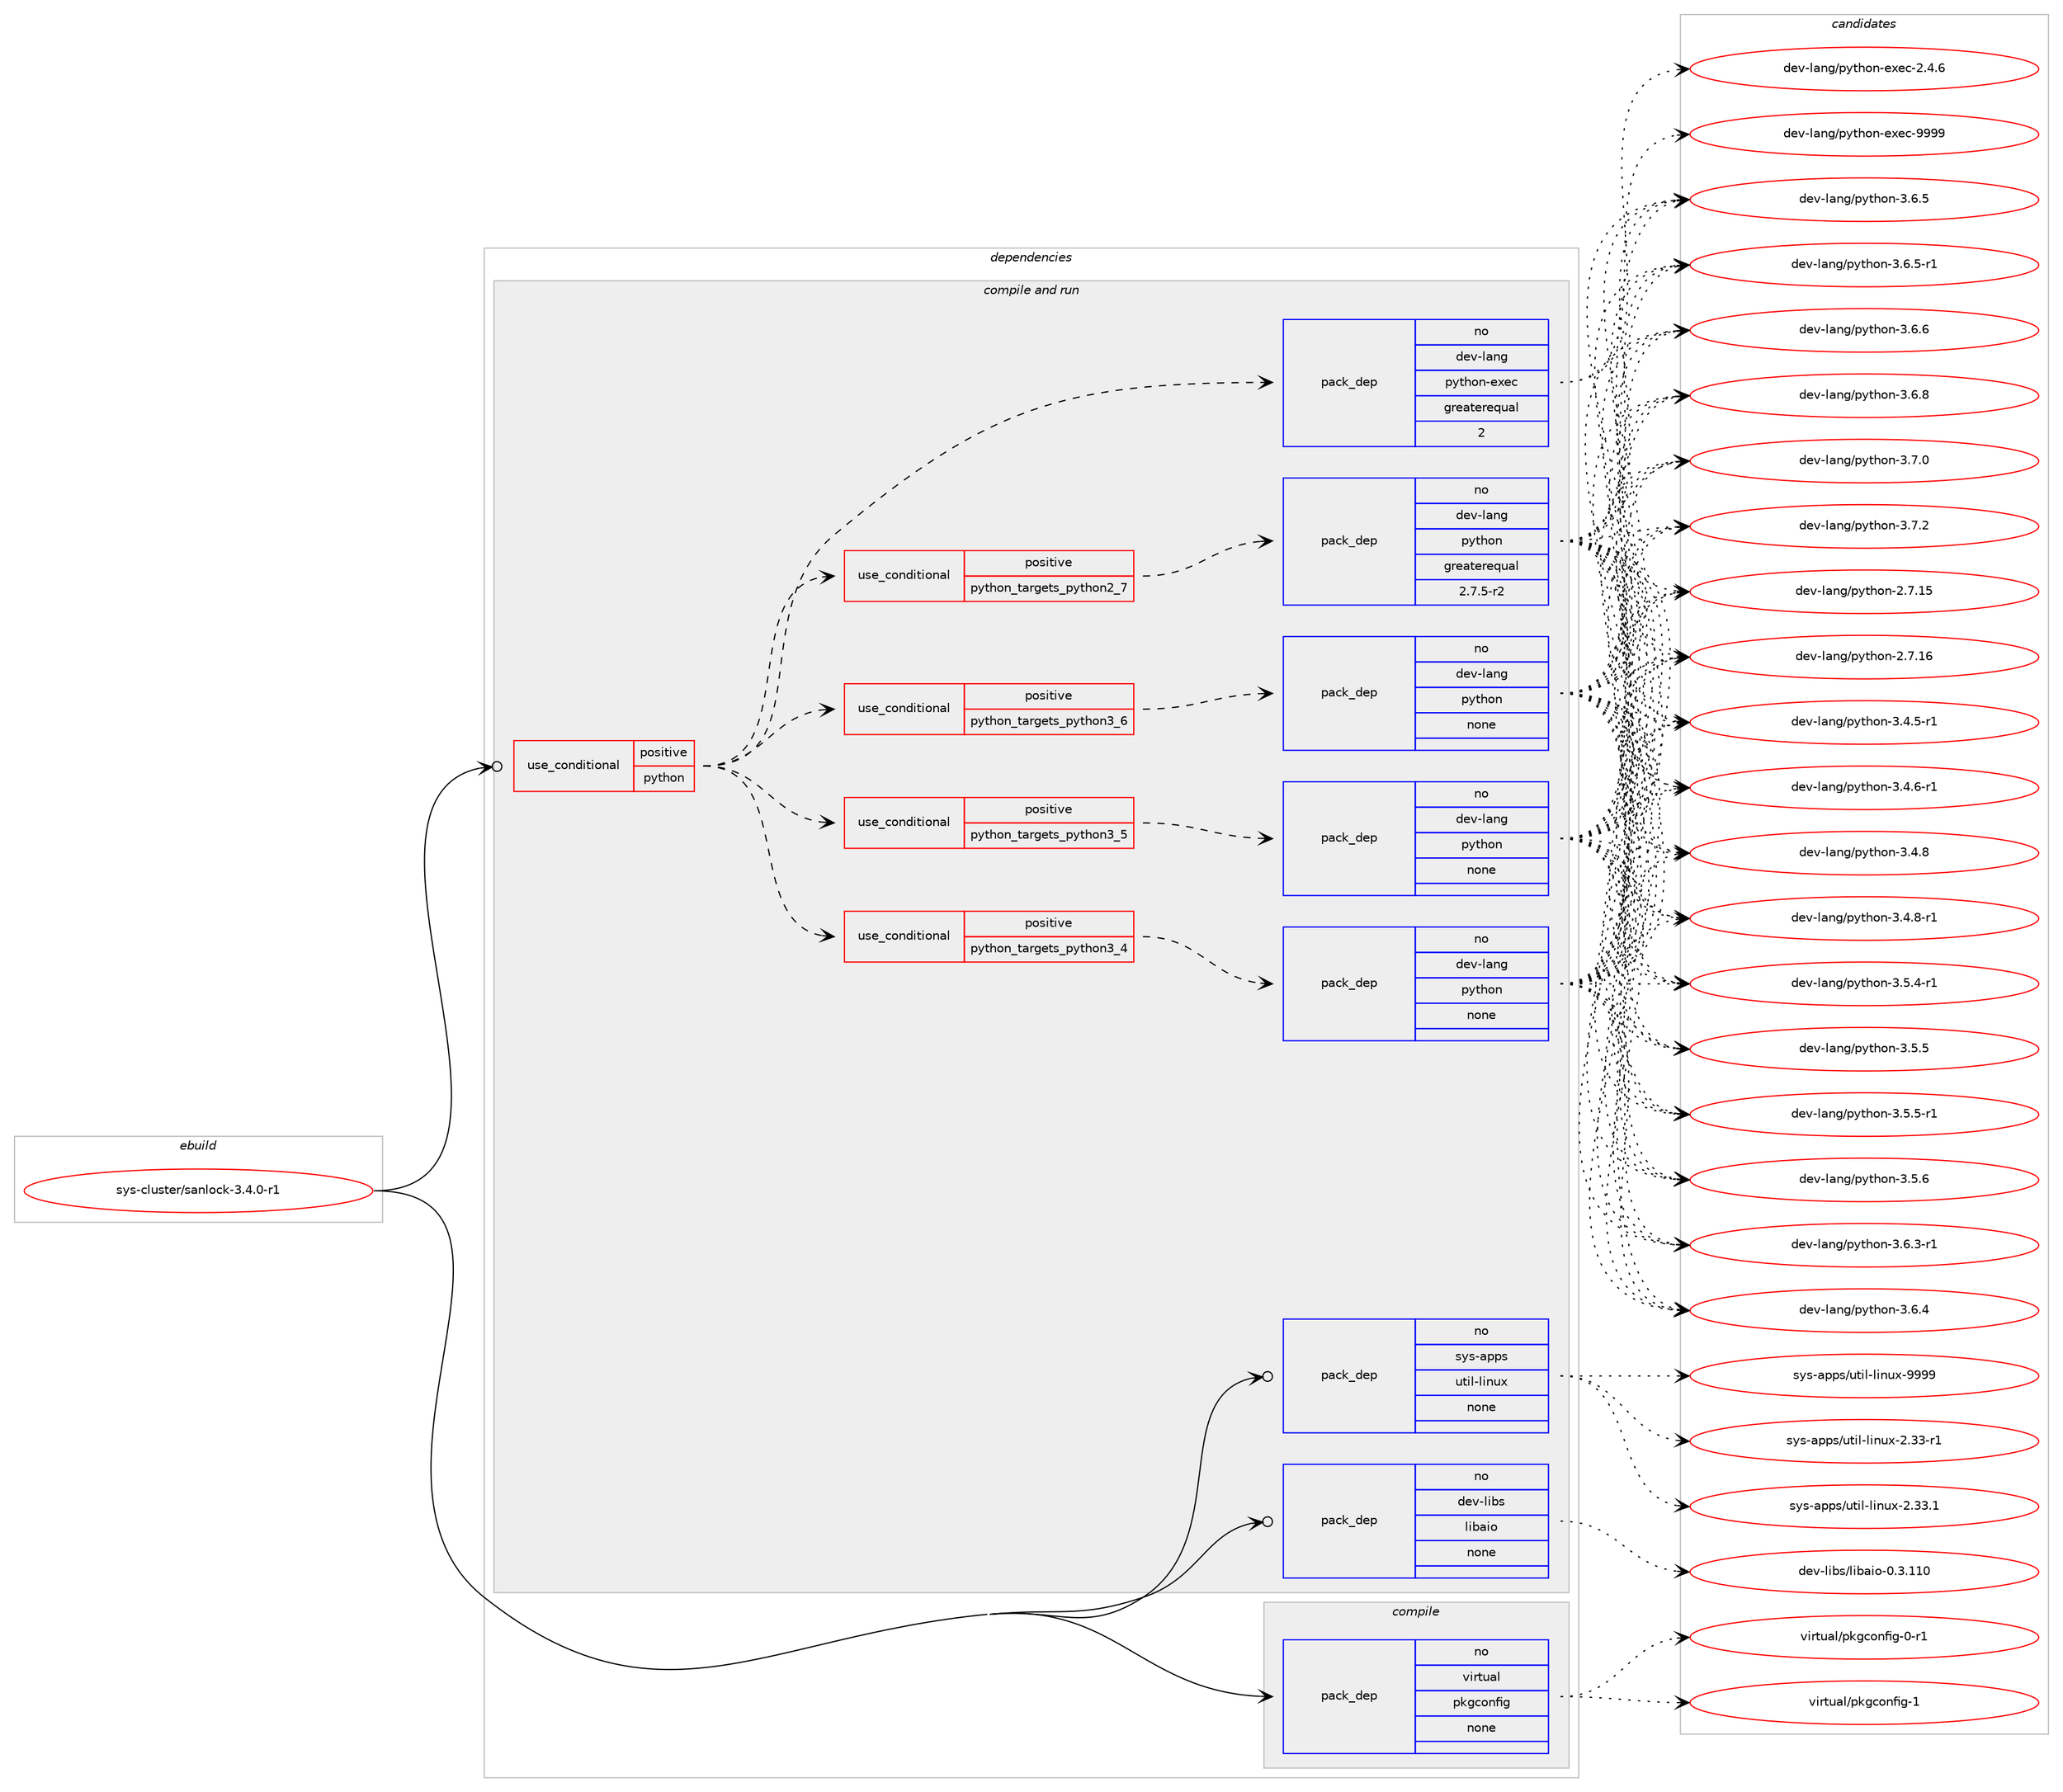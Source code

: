 digraph prolog {

# *************
# Graph options
# *************

newrank=true;
concentrate=true;
compound=true;
graph [rankdir=LR,fontname=Helvetica,fontsize=10,ranksep=1.5];#, ranksep=2.5, nodesep=0.2];
edge  [arrowhead=vee];
node  [fontname=Helvetica,fontsize=10];

# **********
# The ebuild
# **********

subgraph cluster_leftcol {
color=gray;
rank=same;
label=<<i>ebuild</i>>;
id [label="sys-cluster/sanlock-3.4.0-r1", color=red, width=4, href="../sys-cluster/sanlock-3.4.0-r1.svg"];
}

# ****************
# The dependencies
# ****************

subgraph cluster_midcol {
color=gray;
label=<<i>dependencies</i>>;
subgraph cluster_compile {
fillcolor="#eeeeee";
style=filled;
label=<<i>compile</i>>;
subgraph pack1238288 {
dependency1725734 [label=<<TABLE BORDER="0" CELLBORDER="1" CELLSPACING="0" CELLPADDING="4" WIDTH="220"><TR><TD ROWSPAN="6" CELLPADDING="30">pack_dep</TD></TR><TR><TD WIDTH="110">no</TD></TR><TR><TD>virtual</TD></TR><TR><TD>pkgconfig</TD></TR><TR><TD>none</TD></TR><TR><TD></TD></TR></TABLE>>, shape=none, color=blue];
}
id:e -> dependency1725734:w [weight=20,style="solid",arrowhead="vee"];
}
subgraph cluster_compileandrun {
fillcolor="#eeeeee";
style=filled;
label=<<i>compile and run</i>>;
subgraph cond459174 {
dependency1725735 [label=<<TABLE BORDER="0" CELLBORDER="1" CELLSPACING="0" CELLPADDING="4"><TR><TD ROWSPAN="3" CELLPADDING="10">use_conditional</TD></TR><TR><TD>positive</TD></TR><TR><TD>python</TD></TR></TABLE>>, shape=none, color=red];
subgraph cond459175 {
dependency1725736 [label=<<TABLE BORDER="0" CELLBORDER="1" CELLSPACING="0" CELLPADDING="4"><TR><TD ROWSPAN="3" CELLPADDING="10">use_conditional</TD></TR><TR><TD>positive</TD></TR><TR><TD>python_targets_python2_7</TD></TR></TABLE>>, shape=none, color=red];
subgraph pack1238289 {
dependency1725737 [label=<<TABLE BORDER="0" CELLBORDER="1" CELLSPACING="0" CELLPADDING="4" WIDTH="220"><TR><TD ROWSPAN="6" CELLPADDING="30">pack_dep</TD></TR><TR><TD WIDTH="110">no</TD></TR><TR><TD>dev-lang</TD></TR><TR><TD>python</TD></TR><TR><TD>greaterequal</TD></TR><TR><TD>2.7.5-r2</TD></TR></TABLE>>, shape=none, color=blue];
}
dependency1725736:e -> dependency1725737:w [weight=20,style="dashed",arrowhead="vee"];
}
dependency1725735:e -> dependency1725736:w [weight=20,style="dashed",arrowhead="vee"];
subgraph cond459176 {
dependency1725738 [label=<<TABLE BORDER="0" CELLBORDER="1" CELLSPACING="0" CELLPADDING="4"><TR><TD ROWSPAN="3" CELLPADDING="10">use_conditional</TD></TR><TR><TD>positive</TD></TR><TR><TD>python_targets_python3_4</TD></TR></TABLE>>, shape=none, color=red];
subgraph pack1238290 {
dependency1725739 [label=<<TABLE BORDER="0" CELLBORDER="1" CELLSPACING="0" CELLPADDING="4" WIDTH="220"><TR><TD ROWSPAN="6" CELLPADDING="30">pack_dep</TD></TR><TR><TD WIDTH="110">no</TD></TR><TR><TD>dev-lang</TD></TR><TR><TD>python</TD></TR><TR><TD>none</TD></TR><TR><TD></TD></TR></TABLE>>, shape=none, color=blue];
}
dependency1725738:e -> dependency1725739:w [weight=20,style="dashed",arrowhead="vee"];
}
dependency1725735:e -> dependency1725738:w [weight=20,style="dashed",arrowhead="vee"];
subgraph cond459177 {
dependency1725740 [label=<<TABLE BORDER="0" CELLBORDER="1" CELLSPACING="0" CELLPADDING="4"><TR><TD ROWSPAN="3" CELLPADDING="10">use_conditional</TD></TR><TR><TD>positive</TD></TR><TR><TD>python_targets_python3_5</TD></TR></TABLE>>, shape=none, color=red];
subgraph pack1238291 {
dependency1725741 [label=<<TABLE BORDER="0" CELLBORDER="1" CELLSPACING="0" CELLPADDING="4" WIDTH="220"><TR><TD ROWSPAN="6" CELLPADDING="30">pack_dep</TD></TR><TR><TD WIDTH="110">no</TD></TR><TR><TD>dev-lang</TD></TR><TR><TD>python</TD></TR><TR><TD>none</TD></TR><TR><TD></TD></TR></TABLE>>, shape=none, color=blue];
}
dependency1725740:e -> dependency1725741:w [weight=20,style="dashed",arrowhead="vee"];
}
dependency1725735:e -> dependency1725740:w [weight=20,style="dashed",arrowhead="vee"];
subgraph cond459178 {
dependency1725742 [label=<<TABLE BORDER="0" CELLBORDER="1" CELLSPACING="0" CELLPADDING="4"><TR><TD ROWSPAN="3" CELLPADDING="10">use_conditional</TD></TR><TR><TD>positive</TD></TR><TR><TD>python_targets_python3_6</TD></TR></TABLE>>, shape=none, color=red];
subgraph pack1238292 {
dependency1725743 [label=<<TABLE BORDER="0" CELLBORDER="1" CELLSPACING="0" CELLPADDING="4" WIDTH="220"><TR><TD ROWSPAN="6" CELLPADDING="30">pack_dep</TD></TR><TR><TD WIDTH="110">no</TD></TR><TR><TD>dev-lang</TD></TR><TR><TD>python</TD></TR><TR><TD>none</TD></TR><TR><TD></TD></TR></TABLE>>, shape=none, color=blue];
}
dependency1725742:e -> dependency1725743:w [weight=20,style="dashed",arrowhead="vee"];
}
dependency1725735:e -> dependency1725742:w [weight=20,style="dashed",arrowhead="vee"];
subgraph pack1238293 {
dependency1725744 [label=<<TABLE BORDER="0" CELLBORDER="1" CELLSPACING="0" CELLPADDING="4" WIDTH="220"><TR><TD ROWSPAN="6" CELLPADDING="30">pack_dep</TD></TR><TR><TD WIDTH="110">no</TD></TR><TR><TD>dev-lang</TD></TR><TR><TD>python-exec</TD></TR><TR><TD>greaterequal</TD></TR><TR><TD>2</TD></TR></TABLE>>, shape=none, color=blue];
}
dependency1725735:e -> dependency1725744:w [weight=20,style="dashed",arrowhead="vee"];
}
id:e -> dependency1725735:w [weight=20,style="solid",arrowhead="odotvee"];
subgraph pack1238294 {
dependency1725745 [label=<<TABLE BORDER="0" CELLBORDER="1" CELLSPACING="0" CELLPADDING="4" WIDTH="220"><TR><TD ROWSPAN="6" CELLPADDING="30">pack_dep</TD></TR><TR><TD WIDTH="110">no</TD></TR><TR><TD>dev-libs</TD></TR><TR><TD>libaio</TD></TR><TR><TD>none</TD></TR><TR><TD></TD></TR></TABLE>>, shape=none, color=blue];
}
id:e -> dependency1725745:w [weight=20,style="solid",arrowhead="odotvee"];
subgraph pack1238295 {
dependency1725746 [label=<<TABLE BORDER="0" CELLBORDER="1" CELLSPACING="0" CELLPADDING="4" WIDTH="220"><TR><TD ROWSPAN="6" CELLPADDING="30">pack_dep</TD></TR><TR><TD WIDTH="110">no</TD></TR><TR><TD>sys-apps</TD></TR><TR><TD>util-linux</TD></TR><TR><TD>none</TD></TR><TR><TD></TD></TR></TABLE>>, shape=none, color=blue];
}
id:e -> dependency1725746:w [weight=20,style="solid",arrowhead="odotvee"];
}
subgraph cluster_run {
fillcolor="#eeeeee";
style=filled;
label=<<i>run</i>>;
}
}

# **************
# The candidates
# **************

subgraph cluster_choices {
rank=same;
color=gray;
label=<<i>candidates</i>>;

subgraph choice1238288 {
color=black;
nodesep=1;
choice11810511411611797108471121071039911111010210510345484511449 [label="virtual/pkgconfig-0-r1", color=red, width=4,href="../virtual/pkgconfig-0-r1.svg"];
choice1181051141161179710847112107103991111101021051034549 [label="virtual/pkgconfig-1", color=red, width=4,href="../virtual/pkgconfig-1.svg"];
dependency1725734:e -> choice11810511411611797108471121071039911111010210510345484511449:w [style=dotted,weight="100"];
dependency1725734:e -> choice1181051141161179710847112107103991111101021051034549:w [style=dotted,weight="100"];
}
subgraph choice1238289 {
color=black;
nodesep=1;
choice10010111845108971101034711212111610411111045504655464953 [label="dev-lang/python-2.7.15", color=red, width=4,href="../dev-lang/python-2.7.15.svg"];
choice10010111845108971101034711212111610411111045504655464954 [label="dev-lang/python-2.7.16", color=red, width=4,href="../dev-lang/python-2.7.16.svg"];
choice1001011184510897110103471121211161041111104551465246534511449 [label="dev-lang/python-3.4.5-r1", color=red, width=4,href="../dev-lang/python-3.4.5-r1.svg"];
choice1001011184510897110103471121211161041111104551465246544511449 [label="dev-lang/python-3.4.6-r1", color=red, width=4,href="../dev-lang/python-3.4.6-r1.svg"];
choice100101118451089711010347112121116104111110455146524656 [label="dev-lang/python-3.4.8", color=red, width=4,href="../dev-lang/python-3.4.8.svg"];
choice1001011184510897110103471121211161041111104551465246564511449 [label="dev-lang/python-3.4.8-r1", color=red, width=4,href="../dev-lang/python-3.4.8-r1.svg"];
choice1001011184510897110103471121211161041111104551465346524511449 [label="dev-lang/python-3.5.4-r1", color=red, width=4,href="../dev-lang/python-3.5.4-r1.svg"];
choice100101118451089711010347112121116104111110455146534653 [label="dev-lang/python-3.5.5", color=red, width=4,href="../dev-lang/python-3.5.5.svg"];
choice1001011184510897110103471121211161041111104551465346534511449 [label="dev-lang/python-3.5.5-r1", color=red, width=4,href="../dev-lang/python-3.5.5-r1.svg"];
choice100101118451089711010347112121116104111110455146534654 [label="dev-lang/python-3.5.6", color=red, width=4,href="../dev-lang/python-3.5.6.svg"];
choice1001011184510897110103471121211161041111104551465446514511449 [label="dev-lang/python-3.6.3-r1", color=red, width=4,href="../dev-lang/python-3.6.3-r1.svg"];
choice100101118451089711010347112121116104111110455146544652 [label="dev-lang/python-3.6.4", color=red, width=4,href="../dev-lang/python-3.6.4.svg"];
choice100101118451089711010347112121116104111110455146544653 [label="dev-lang/python-3.6.5", color=red, width=4,href="../dev-lang/python-3.6.5.svg"];
choice1001011184510897110103471121211161041111104551465446534511449 [label="dev-lang/python-3.6.5-r1", color=red, width=4,href="../dev-lang/python-3.6.5-r1.svg"];
choice100101118451089711010347112121116104111110455146544654 [label="dev-lang/python-3.6.6", color=red, width=4,href="../dev-lang/python-3.6.6.svg"];
choice100101118451089711010347112121116104111110455146544656 [label="dev-lang/python-3.6.8", color=red, width=4,href="../dev-lang/python-3.6.8.svg"];
choice100101118451089711010347112121116104111110455146554648 [label="dev-lang/python-3.7.0", color=red, width=4,href="../dev-lang/python-3.7.0.svg"];
choice100101118451089711010347112121116104111110455146554650 [label="dev-lang/python-3.7.2", color=red, width=4,href="../dev-lang/python-3.7.2.svg"];
dependency1725737:e -> choice10010111845108971101034711212111610411111045504655464953:w [style=dotted,weight="100"];
dependency1725737:e -> choice10010111845108971101034711212111610411111045504655464954:w [style=dotted,weight="100"];
dependency1725737:e -> choice1001011184510897110103471121211161041111104551465246534511449:w [style=dotted,weight="100"];
dependency1725737:e -> choice1001011184510897110103471121211161041111104551465246544511449:w [style=dotted,weight="100"];
dependency1725737:e -> choice100101118451089711010347112121116104111110455146524656:w [style=dotted,weight="100"];
dependency1725737:e -> choice1001011184510897110103471121211161041111104551465246564511449:w [style=dotted,weight="100"];
dependency1725737:e -> choice1001011184510897110103471121211161041111104551465346524511449:w [style=dotted,weight="100"];
dependency1725737:e -> choice100101118451089711010347112121116104111110455146534653:w [style=dotted,weight="100"];
dependency1725737:e -> choice1001011184510897110103471121211161041111104551465346534511449:w [style=dotted,weight="100"];
dependency1725737:e -> choice100101118451089711010347112121116104111110455146534654:w [style=dotted,weight="100"];
dependency1725737:e -> choice1001011184510897110103471121211161041111104551465446514511449:w [style=dotted,weight="100"];
dependency1725737:e -> choice100101118451089711010347112121116104111110455146544652:w [style=dotted,weight="100"];
dependency1725737:e -> choice100101118451089711010347112121116104111110455146544653:w [style=dotted,weight="100"];
dependency1725737:e -> choice1001011184510897110103471121211161041111104551465446534511449:w [style=dotted,weight="100"];
dependency1725737:e -> choice100101118451089711010347112121116104111110455146544654:w [style=dotted,weight="100"];
dependency1725737:e -> choice100101118451089711010347112121116104111110455146544656:w [style=dotted,weight="100"];
dependency1725737:e -> choice100101118451089711010347112121116104111110455146554648:w [style=dotted,weight="100"];
dependency1725737:e -> choice100101118451089711010347112121116104111110455146554650:w [style=dotted,weight="100"];
}
subgraph choice1238290 {
color=black;
nodesep=1;
choice10010111845108971101034711212111610411111045504655464953 [label="dev-lang/python-2.7.15", color=red, width=4,href="../dev-lang/python-2.7.15.svg"];
choice10010111845108971101034711212111610411111045504655464954 [label="dev-lang/python-2.7.16", color=red, width=4,href="../dev-lang/python-2.7.16.svg"];
choice1001011184510897110103471121211161041111104551465246534511449 [label="dev-lang/python-3.4.5-r1", color=red, width=4,href="../dev-lang/python-3.4.5-r1.svg"];
choice1001011184510897110103471121211161041111104551465246544511449 [label="dev-lang/python-3.4.6-r1", color=red, width=4,href="../dev-lang/python-3.4.6-r1.svg"];
choice100101118451089711010347112121116104111110455146524656 [label="dev-lang/python-3.4.8", color=red, width=4,href="../dev-lang/python-3.4.8.svg"];
choice1001011184510897110103471121211161041111104551465246564511449 [label="dev-lang/python-3.4.8-r1", color=red, width=4,href="../dev-lang/python-3.4.8-r1.svg"];
choice1001011184510897110103471121211161041111104551465346524511449 [label="dev-lang/python-3.5.4-r1", color=red, width=4,href="../dev-lang/python-3.5.4-r1.svg"];
choice100101118451089711010347112121116104111110455146534653 [label="dev-lang/python-3.5.5", color=red, width=4,href="../dev-lang/python-3.5.5.svg"];
choice1001011184510897110103471121211161041111104551465346534511449 [label="dev-lang/python-3.5.5-r1", color=red, width=4,href="../dev-lang/python-3.5.5-r1.svg"];
choice100101118451089711010347112121116104111110455146534654 [label="dev-lang/python-3.5.6", color=red, width=4,href="../dev-lang/python-3.5.6.svg"];
choice1001011184510897110103471121211161041111104551465446514511449 [label="dev-lang/python-3.6.3-r1", color=red, width=4,href="../dev-lang/python-3.6.3-r1.svg"];
choice100101118451089711010347112121116104111110455146544652 [label="dev-lang/python-3.6.4", color=red, width=4,href="../dev-lang/python-3.6.4.svg"];
choice100101118451089711010347112121116104111110455146544653 [label="dev-lang/python-3.6.5", color=red, width=4,href="../dev-lang/python-3.6.5.svg"];
choice1001011184510897110103471121211161041111104551465446534511449 [label="dev-lang/python-3.6.5-r1", color=red, width=4,href="../dev-lang/python-3.6.5-r1.svg"];
choice100101118451089711010347112121116104111110455146544654 [label="dev-lang/python-3.6.6", color=red, width=4,href="../dev-lang/python-3.6.6.svg"];
choice100101118451089711010347112121116104111110455146544656 [label="dev-lang/python-3.6.8", color=red, width=4,href="../dev-lang/python-3.6.8.svg"];
choice100101118451089711010347112121116104111110455146554648 [label="dev-lang/python-3.7.0", color=red, width=4,href="../dev-lang/python-3.7.0.svg"];
choice100101118451089711010347112121116104111110455146554650 [label="dev-lang/python-3.7.2", color=red, width=4,href="../dev-lang/python-3.7.2.svg"];
dependency1725739:e -> choice10010111845108971101034711212111610411111045504655464953:w [style=dotted,weight="100"];
dependency1725739:e -> choice10010111845108971101034711212111610411111045504655464954:w [style=dotted,weight="100"];
dependency1725739:e -> choice1001011184510897110103471121211161041111104551465246534511449:w [style=dotted,weight="100"];
dependency1725739:e -> choice1001011184510897110103471121211161041111104551465246544511449:w [style=dotted,weight="100"];
dependency1725739:e -> choice100101118451089711010347112121116104111110455146524656:w [style=dotted,weight="100"];
dependency1725739:e -> choice1001011184510897110103471121211161041111104551465246564511449:w [style=dotted,weight="100"];
dependency1725739:e -> choice1001011184510897110103471121211161041111104551465346524511449:w [style=dotted,weight="100"];
dependency1725739:e -> choice100101118451089711010347112121116104111110455146534653:w [style=dotted,weight="100"];
dependency1725739:e -> choice1001011184510897110103471121211161041111104551465346534511449:w [style=dotted,weight="100"];
dependency1725739:e -> choice100101118451089711010347112121116104111110455146534654:w [style=dotted,weight="100"];
dependency1725739:e -> choice1001011184510897110103471121211161041111104551465446514511449:w [style=dotted,weight="100"];
dependency1725739:e -> choice100101118451089711010347112121116104111110455146544652:w [style=dotted,weight="100"];
dependency1725739:e -> choice100101118451089711010347112121116104111110455146544653:w [style=dotted,weight="100"];
dependency1725739:e -> choice1001011184510897110103471121211161041111104551465446534511449:w [style=dotted,weight="100"];
dependency1725739:e -> choice100101118451089711010347112121116104111110455146544654:w [style=dotted,weight="100"];
dependency1725739:e -> choice100101118451089711010347112121116104111110455146544656:w [style=dotted,weight="100"];
dependency1725739:e -> choice100101118451089711010347112121116104111110455146554648:w [style=dotted,weight="100"];
dependency1725739:e -> choice100101118451089711010347112121116104111110455146554650:w [style=dotted,weight="100"];
}
subgraph choice1238291 {
color=black;
nodesep=1;
choice10010111845108971101034711212111610411111045504655464953 [label="dev-lang/python-2.7.15", color=red, width=4,href="../dev-lang/python-2.7.15.svg"];
choice10010111845108971101034711212111610411111045504655464954 [label="dev-lang/python-2.7.16", color=red, width=4,href="../dev-lang/python-2.7.16.svg"];
choice1001011184510897110103471121211161041111104551465246534511449 [label="dev-lang/python-3.4.5-r1", color=red, width=4,href="../dev-lang/python-3.4.5-r1.svg"];
choice1001011184510897110103471121211161041111104551465246544511449 [label="dev-lang/python-3.4.6-r1", color=red, width=4,href="../dev-lang/python-3.4.6-r1.svg"];
choice100101118451089711010347112121116104111110455146524656 [label="dev-lang/python-3.4.8", color=red, width=4,href="../dev-lang/python-3.4.8.svg"];
choice1001011184510897110103471121211161041111104551465246564511449 [label="dev-lang/python-3.4.8-r1", color=red, width=4,href="../dev-lang/python-3.4.8-r1.svg"];
choice1001011184510897110103471121211161041111104551465346524511449 [label="dev-lang/python-3.5.4-r1", color=red, width=4,href="../dev-lang/python-3.5.4-r1.svg"];
choice100101118451089711010347112121116104111110455146534653 [label="dev-lang/python-3.5.5", color=red, width=4,href="../dev-lang/python-3.5.5.svg"];
choice1001011184510897110103471121211161041111104551465346534511449 [label="dev-lang/python-3.5.5-r1", color=red, width=4,href="../dev-lang/python-3.5.5-r1.svg"];
choice100101118451089711010347112121116104111110455146534654 [label="dev-lang/python-3.5.6", color=red, width=4,href="../dev-lang/python-3.5.6.svg"];
choice1001011184510897110103471121211161041111104551465446514511449 [label="dev-lang/python-3.6.3-r1", color=red, width=4,href="../dev-lang/python-3.6.3-r1.svg"];
choice100101118451089711010347112121116104111110455146544652 [label="dev-lang/python-3.6.4", color=red, width=4,href="../dev-lang/python-3.6.4.svg"];
choice100101118451089711010347112121116104111110455146544653 [label="dev-lang/python-3.6.5", color=red, width=4,href="../dev-lang/python-3.6.5.svg"];
choice1001011184510897110103471121211161041111104551465446534511449 [label="dev-lang/python-3.6.5-r1", color=red, width=4,href="../dev-lang/python-3.6.5-r1.svg"];
choice100101118451089711010347112121116104111110455146544654 [label="dev-lang/python-3.6.6", color=red, width=4,href="../dev-lang/python-3.6.6.svg"];
choice100101118451089711010347112121116104111110455146544656 [label="dev-lang/python-3.6.8", color=red, width=4,href="../dev-lang/python-3.6.8.svg"];
choice100101118451089711010347112121116104111110455146554648 [label="dev-lang/python-3.7.0", color=red, width=4,href="../dev-lang/python-3.7.0.svg"];
choice100101118451089711010347112121116104111110455146554650 [label="dev-lang/python-3.7.2", color=red, width=4,href="../dev-lang/python-3.7.2.svg"];
dependency1725741:e -> choice10010111845108971101034711212111610411111045504655464953:w [style=dotted,weight="100"];
dependency1725741:e -> choice10010111845108971101034711212111610411111045504655464954:w [style=dotted,weight="100"];
dependency1725741:e -> choice1001011184510897110103471121211161041111104551465246534511449:w [style=dotted,weight="100"];
dependency1725741:e -> choice1001011184510897110103471121211161041111104551465246544511449:w [style=dotted,weight="100"];
dependency1725741:e -> choice100101118451089711010347112121116104111110455146524656:w [style=dotted,weight="100"];
dependency1725741:e -> choice1001011184510897110103471121211161041111104551465246564511449:w [style=dotted,weight="100"];
dependency1725741:e -> choice1001011184510897110103471121211161041111104551465346524511449:w [style=dotted,weight="100"];
dependency1725741:e -> choice100101118451089711010347112121116104111110455146534653:w [style=dotted,weight="100"];
dependency1725741:e -> choice1001011184510897110103471121211161041111104551465346534511449:w [style=dotted,weight="100"];
dependency1725741:e -> choice100101118451089711010347112121116104111110455146534654:w [style=dotted,weight="100"];
dependency1725741:e -> choice1001011184510897110103471121211161041111104551465446514511449:w [style=dotted,weight="100"];
dependency1725741:e -> choice100101118451089711010347112121116104111110455146544652:w [style=dotted,weight="100"];
dependency1725741:e -> choice100101118451089711010347112121116104111110455146544653:w [style=dotted,weight="100"];
dependency1725741:e -> choice1001011184510897110103471121211161041111104551465446534511449:w [style=dotted,weight="100"];
dependency1725741:e -> choice100101118451089711010347112121116104111110455146544654:w [style=dotted,weight="100"];
dependency1725741:e -> choice100101118451089711010347112121116104111110455146544656:w [style=dotted,weight="100"];
dependency1725741:e -> choice100101118451089711010347112121116104111110455146554648:w [style=dotted,weight="100"];
dependency1725741:e -> choice100101118451089711010347112121116104111110455146554650:w [style=dotted,weight="100"];
}
subgraph choice1238292 {
color=black;
nodesep=1;
choice10010111845108971101034711212111610411111045504655464953 [label="dev-lang/python-2.7.15", color=red, width=4,href="../dev-lang/python-2.7.15.svg"];
choice10010111845108971101034711212111610411111045504655464954 [label="dev-lang/python-2.7.16", color=red, width=4,href="../dev-lang/python-2.7.16.svg"];
choice1001011184510897110103471121211161041111104551465246534511449 [label="dev-lang/python-3.4.5-r1", color=red, width=4,href="../dev-lang/python-3.4.5-r1.svg"];
choice1001011184510897110103471121211161041111104551465246544511449 [label="dev-lang/python-3.4.6-r1", color=red, width=4,href="../dev-lang/python-3.4.6-r1.svg"];
choice100101118451089711010347112121116104111110455146524656 [label="dev-lang/python-3.4.8", color=red, width=4,href="../dev-lang/python-3.4.8.svg"];
choice1001011184510897110103471121211161041111104551465246564511449 [label="dev-lang/python-3.4.8-r1", color=red, width=4,href="../dev-lang/python-3.4.8-r1.svg"];
choice1001011184510897110103471121211161041111104551465346524511449 [label="dev-lang/python-3.5.4-r1", color=red, width=4,href="../dev-lang/python-3.5.4-r1.svg"];
choice100101118451089711010347112121116104111110455146534653 [label="dev-lang/python-3.5.5", color=red, width=4,href="../dev-lang/python-3.5.5.svg"];
choice1001011184510897110103471121211161041111104551465346534511449 [label="dev-lang/python-3.5.5-r1", color=red, width=4,href="../dev-lang/python-3.5.5-r1.svg"];
choice100101118451089711010347112121116104111110455146534654 [label="dev-lang/python-3.5.6", color=red, width=4,href="../dev-lang/python-3.5.6.svg"];
choice1001011184510897110103471121211161041111104551465446514511449 [label="dev-lang/python-3.6.3-r1", color=red, width=4,href="../dev-lang/python-3.6.3-r1.svg"];
choice100101118451089711010347112121116104111110455146544652 [label="dev-lang/python-3.6.4", color=red, width=4,href="../dev-lang/python-3.6.4.svg"];
choice100101118451089711010347112121116104111110455146544653 [label="dev-lang/python-3.6.5", color=red, width=4,href="../dev-lang/python-3.6.5.svg"];
choice1001011184510897110103471121211161041111104551465446534511449 [label="dev-lang/python-3.6.5-r1", color=red, width=4,href="../dev-lang/python-3.6.5-r1.svg"];
choice100101118451089711010347112121116104111110455146544654 [label="dev-lang/python-3.6.6", color=red, width=4,href="../dev-lang/python-3.6.6.svg"];
choice100101118451089711010347112121116104111110455146544656 [label="dev-lang/python-3.6.8", color=red, width=4,href="../dev-lang/python-3.6.8.svg"];
choice100101118451089711010347112121116104111110455146554648 [label="dev-lang/python-3.7.0", color=red, width=4,href="../dev-lang/python-3.7.0.svg"];
choice100101118451089711010347112121116104111110455146554650 [label="dev-lang/python-3.7.2", color=red, width=4,href="../dev-lang/python-3.7.2.svg"];
dependency1725743:e -> choice10010111845108971101034711212111610411111045504655464953:w [style=dotted,weight="100"];
dependency1725743:e -> choice10010111845108971101034711212111610411111045504655464954:w [style=dotted,weight="100"];
dependency1725743:e -> choice1001011184510897110103471121211161041111104551465246534511449:w [style=dotted,weight="100"];
dependency1725743:e -> choice1001011184510897110103471121211161041111104551465246544511449:w [style=dotted,weight="100"];
dependency1725743:e -> choice100101118451089711010347112121116104111110455146524656:w [style=dotted,weight="100"];
dependency1725743:e -> choice1001011184510897110103471121211161041111104551465246564511449:w [style=dotted,weight="100"];
dependency1725743:e -> choice1001011184510897110103471121211161041111104551465346524511449:w [style=dotted,weight="100"];
dependency1725743:e -> choice100101118451089711010347112121116104111110455146534653:w [style=dotted,weight="100"];
dependency1725743:e -> choice1001011184510897110103471121211161041111104551465346534511449:w [style=dotted,weight="100"];
dependency1725743:e -> choice100101118451089711010347112121116104111110455146534654:w [style=dotted,weight="100"];
dependency1725743:e -> choice1001011184510897110103471121211161041111104551465446514511449:w [style=dotted,weight="100"];
dependency1725743:e -> choice100101118451089711010347112121116104111110455146544652:w [style=dotted,weight="100"];
dependency1725743:e -> choice100101118451089711010347112121116104111110455146544653:w [style=dotted,weight="100"];
dependency1725743:e -> choice1001011184510897110103471121211161041111104551465446534511449:w [style=dotted,weight="100"];
dependency1725743:e -> choice100101118451089711010347112121116104111110455146544654:w [style=dotted,weight="100"];
dependency1725743:e -> choice100101118451089711010347112121116104111110455146544656:w [style=dotted,weight="100"];
dependency1725743:e -> choice100101118451089711010347112121116104111110455146554648:w [style=dotted,weight="100"];
dependency1725743:e -> choice100101118451089711010347112121116104111110455146554650:w [style=dotted,weight="100"];
}
subgraph choice1238293 {
color=black;
nodesep=1;
choice1001011184510897110103471121211161041111104510112010199455046524654 [label="dev-lang/python-exec-2.4.6", color=red, width=4,href="../dev-lang/python-exec-2.4.6.svg"];
choice10010111845108971101034711212111610411111045101120101994557575757 [label="dev-lang/python-exec-9999", color=red, width=4,href="../dev-lang/python-exec-9999.svg"];
dependency1725744:e -> choice1001011184510897110103471121211161041111104510112010199455046524654:w [style=dotted,weight="100"];
dependency1725744:e -> choice10010111845108971101034711212111610411111045101120101994557575757:w [style=dotted,weight="100"];
}
subgraph choice1238294 {
color=black;
nodesep=1;
choice10010111845108105981154710810598971051114548465146494948 [label="dev-libs/libaio-0.3.110", color=red, width=4,href="../dev-libs/libaio-0.3.110.svg"];
dependency1725745:e -> choice10010111845108105981154710810598971051114548465146494948:w [style=dotted,weight="100"];
}
subgraph choice1238295 {
color=black;
nodesep=1;
choice1151211154597112112115471171161051084510810511011712045504651514511449 [label="sys-apps/util-linux-2.33-r1", color=red, width=4,href="../sys-apps/util-linux-2.33-r1.svg"];
choice1151211154597112112115471171161051084510810511011712045504651514649 [label="sys-apps/util-linux-2.33.1", color=red, width=4,href="../sys-apps/util-linux-2.33.1.svg"];
choice115121115459711211211547117116105108451081051101171204557575757 [label="sys-apps/util-linux-9999", color=red, width=4,href="../sys-apps/util-linux-9999.svg"];
dependency1725746:e -> choice1151211154597112112115471171161051084510810511011712045504651514511449:w [style=dotted,weight="100"];
dependency1725746:e -> choice1151211154597112112115471171161051084510810511011712045504651514649:w [style=dotted,weight="100"];
dependency1725746:e -> choice115121115459711211211547117116105108451081051101171204557575757:w [style=dotted,weight="100"];
}
}

}
